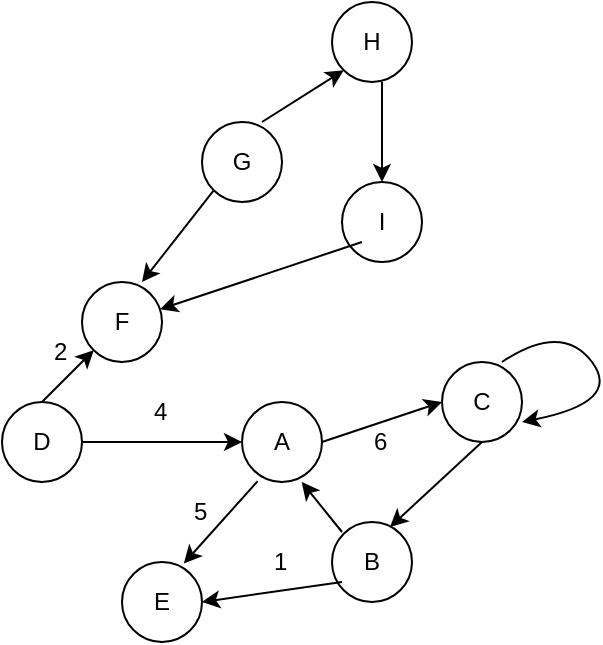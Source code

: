 <mxfile version="24.8.3">
  <diagram name="Page-1" id="7Nb9QOwznVF-yhtZIXX7">
    <mxGraphModel dx="1287" dy="343" grid="1" gridSize="10" guides="1" tooltips="1" connect="1" arrows="1" fold="1" page="1" pageScale="1" pageWidth="850" pageHeight="1100" math="0" shadow="0">
      <root>
        <mxCell id="0" />
        <mxCell id="1" parent="0" />
        <mxCell id="bxaQzscKCaDmCagKF8Ro-1" value="A" style="ellipse;whiteSpace=wrap;html=1;aspect=fixed;" vertex="1" parent="1">
          <mxGeometry x="400" y="320" width="40" height="40" as="geometry" />
        </mxCell>
        <mxCell id="bxaQzscKCaDmCagKF8Ro-2" value="B" style="ellipse;whiteSpace=wrap;html=1;aspect=fixed;" vertex="1" parent="1">
          <mxGeometry x="445" y="380" width="40" height="40" as="geometry" />
        </mxCell>
        <mxCell id="bxaQzscKCaDmCagKF8Ro-3" value="C" style="ellipse;whiteSpace=wrap;html=1;aspect=fixed;" vertex="1" parent="1">
          <mxGeometry x="500" y="300" width="40" height="40" as="geometry" />
        </mxCell>
        <mxCell id="bxaQzscKCaDmCagKF8Ro-5" value="D" style="ellipse;whiteSpace=wrap;html=1;aspect=fixed;" vertex="1" parent="1">
          <mxGeometry x="280" y="320" width="40" height="40" as="geometry" />
        </mxCell>
        <mxCell id="bxaQzscKCaDmCagKF8Ro-6" value="E" style="ellipse;whiteSpace=wrap;html=1;aspect=fixed;" vertex="1" parent="1">
          <mxGeometry x="340" y="400" width="40" height="40" as="geometry" />
        </mxCell>
        <mxCell id="bxaQzscKCaDmCagKF8Ro-7" value="F" style="ellipse;whiteSpace=wrap;html=1;aspect=fixed;" vertex="1" parent="1">
          <mxGeometry x="320" y="260" width="40" height="40" as="geometry" />
        </mxCell>
        <mxCell id="bxaQzscKCaDmCagKF8Ro-15" value="2" style="text;strokeColor=none;fillColor=none;align=left;verticalAlign=middle;spacingLeft=4;spacingRight=4;overflow=hidden;points=[[0,0.5],[1,0.5]];portConstraint=eastwest;rotatable=0;whiteSpace=wrap;html=1;" vertex="1" parent="1">
          <mxGeometry x="300" y="280" width="20" height="30" as="geometry" />
        </mxCell>
        <mxCell id="bxaQzscKCaDmCagKF8Ro-17" value="4&lt;span style=&quot;color: rgba(0, 0, 0, 0); font-family: monospace; font-size: 0px; text-wrap-mode: nowrap;&quot;&gt;%3CmxGraphModel%3E%3Croot%3E%3CmxCell%20id%3D%220%22%2F%3E%3CmxCell%20id%3D%221%22%20parent%3D%220%22%2F%3E%3CmxCell%20id%3D%222%22%20value%3D%222%22%20style%3D%22text%3BstrokeColor%3Dnone%3BfillColor%3Dnone%3Balign%3Dleft%3BverticalAlign%3Dmiddle%3BspacingLeft%3D4%3BspacingRight%3D4%3Boverflow%3Dhidden%3Bpoints%3D%5B%5B0%2C0.5%5D%2C%5B1%2C0.5%5D%5D%3BportConstraint%3Deastwest%3Brotatable%3D0%3BwhiteSpace%3Dwrap%3Bhtml%3D1%3B%22%20vertex%3D%221%22%20parent%3D%221%22%3E%3CmxGeometry%20x%3D%22300%22%20y%3D%22280%22%20width%3D%2220%22%20height%3D%2230%22%20as%3D%22geometry%22%2F%3E%3C%2FmxCell%3E%3C%2Froot%3E%3C%2FmxGraphModel%3E&lt;/span&gt;" style="text;strokeColor=none;fillColor=none;align=left;verticalAlign=middle;spacingLeft=4;spacingRight=4;overflow=hidden;points=[[0,0.5],[1,0.5]];portConstraint=eastwest;rotatable=0;whiteSpace=wrap;html=1;" vertex="1" parent="1">
          <mxGeometry x="350" y="310" width="20" height="30" as="geometry" />
        </mxCell>
        <mxCell id="bxaQzscKCaDmCagKF8Ro-18" value="5" style="text;strokeColor=none;fillColor=none;align=left;verticalAlign=middle;spacingLeft=4;spacingRight=4;overflow=hidden;points=[[0,0.5],[1,0.5]];portConstraint=eastwest;rotatable=0;whiteSpace=wrap;html=1;" vertex="1" parent="1">
          <mxGeometry x="370" y="360" width="20" height="30" as="geometry" />
        </mxCell>
        <mxCell id="bxaQzscKCaDmCagKF8Ro-19" value="6" style="text;strokeColor=none;fillColor=none;align=left;verticalAlign=middle;spacingLeft=4;spacingRight=4;overflow=hidden;points=[[0,0.5],[1,0.5]];portConstraint=eastwest;rotatable=0;whiteSpace=wrap;html=1;" vertex="1" parent="1">
          <mxGeometry x="460" y="325" width="20" height="30" as="geometry" />
        </mxCell>
        <mxCell id="bxaQzscKCaDmCagKF8Ro-20" value="1" style="text;strokeColor=none;fillColor=none;align=left;verticalAlign=middle;spacingLeft=4;spacingRight=4;overflow=hidden;points=[[0,0.5],[1,0.5]];portConstraint=eastwest;rotatable=0;whiteSpace=wrap;html=1;" vertex="1" parent="1">
          <mxGeometry x="410" y="385" width="20" height="30" as="geometry" />
        </mxCell>
        <mxCell id="bxaQzscKCaDmCagKF8Ro-21" value="" style="endArrow=classic;html=1;rounded=0;entryX=0;entryY=1;entryDx=0;entryDy=0;" edge="1" parent="1" target="bxaQzscKCaDmCagKF8Ro-7">
          <mxGeometry width="50" height="50" relative="1" as="geometry">
            <mxPoint x="300" y="320" as="sourcePoint" />
            <mxPoint x="350" y="270" as="targetPoint" />
          </mxGeometry>
        </mxCell>
        <mxCell id="bxaQzscKCaDmCagKF8Ro-22" value="" style="endArrow=classic;html=1;rounded=0;entryX=0;entryY=0.5;entryDx=0;entryDy=0;" edge="1" parent="1" target="bxaQzscKCaDmCagKF8Ro-1">
          <mxGeometry width="50" height="50" relative="1" as="geometry">
            <mxPoint x="320" y="340" as="sourcePoint" />
            <mxPoint x="370" y="290" as="targetPoint" />
          </mxGeometry>
        </mxCell>
        <mxCell id="bxaQzscKCaDmCagKF8Ro-23" value="" style="endArrow=classic;html=1;rounded=0;entryX=0.773;entryY=0.019;entryDx=0;entryDy=0;entryPerimeter=0;exitX=0.196;exitY=0.989;exitDx=0;exitDy=0;exitPerimeter=0;" edge="1" parent="1" source="bxaQzscKCaDmCagKF8Ro-1" target="bxaQzscKCaDmCagKF8Ro-6">
          <mxGeometry width="50" height="50" relative="1" as="geometry">
            <mxPoint x="420" y="360" as="sourcePoint" />
            <mxPoint x="470" y="310" as="targetPoint" />
          </mxGeometry>
        </mxCell>
        <mxCell id="bxaQzscKCaDmCagKF8Ro-25" value="" style="endArrow=classic;html=1;rounded=0;entryX=0;entryY=0.5;entryDx=0;entryDy=0;" edge="1" parent="1" target="bxaQzscKCaDmCagKF8Ro-3">
          <mxGeometry width="50" height="50" relative="1" as="geometry">
            <mxPoint x="440" y="340" as="sourcePoint" />
            <mxPoint x="500" y="330" as="targetPoint" />
          </mxGeometry>
        </mxCell>
        <mxCell id="bxaQzscKCaDmCagKF8Ro-27" value="" style="endArrow=classic;html=1;rounded=0;entryX=1;entryY=0.5;entryDx=0;entryDy=0;" edge="1" parent="1" target="bxaQzscKCaDmCagKF8Ro-6">
          <mxGeometry width="50" height="50" relative="1" as="geometry">
            <mxPoint x="450" y="410" as="sourcePoint" />
            <mxPoint x="500" y="360" as="targetPoint" />
          </mxGeometry>
        </mxCell>
        <mxCell id="bxaQzscKCaDmCagKF8Ro-29" value="" style="endArrow=classic;html=1;rounded=0;entryX=0.725;entryY=0.063;entryDx=0;entryDy=0;entryPerimeter=0;" edge="1" parent="1" target="bxaQzscKCaDmCagKF8Ro-2">
          <mxGeometry width="50" height="50" relative="1" as="geometry">
            <mxPoint x="520" y="340" as="sourcePoint" />
            <mxPoint x="570" y="290" as="targetPoint" />
          </mxGeometry>
        </mxCell>
        <mxCell id="bxaQzscKCaDmCagKF8Ro-30" value="" style="endArrow=classic;html=1;rounded=0;entryX=0.746;entryY=1;entryDx=0;entryDy=0;entryPerimeter=0;" edge="1" parent="1" target="bxaQzscKCaDmCagKF8Ro-1">
          <mxGeometry width="50" height="50" relative="1" as="geometry">
            <mxPoint x="450" y="385" as="sourcePoint" />
            <mxPoint x="500" y="335" as="targetPoint" />
          </mxGeometry>
        </mxCell>
        <mxCell id="bxaQzscKCaDmCagKF8Ro-31" value="G" style="ellipse;whiteSpace=wrap;html=1;aspect=fixed;" vertex="1" parent="1">
          <mxGeometry x="380" y="180" width="40" height="40" as="geometry" />
        </mxCell>
        <mxCell id="bxaQzscKCaDmCagKF8Ro-32" value="I" style="ellipse;whiteSpace=wrap;html=1;aspect=fixed;" vertex="1" parent="1">
          <mxGeometry x="450" y="210" width="40" height="40" as="geometry" />
        </mxCell>
        <mxCell id="bxaQzscKCaDmCagKF8Ro-33" value="H" style="ellipse;whiteSpace=wrap;html=1;aspect=fixed;" vertex="1" parent="1">
          <mxGeometry x="445" y="120" width="40" height="40" as="geometry" />
        </mxCell>
        <mxCell id="bxaQzscKCaDmCagKF8Ro-34" value="" style="endArrow=classic;html=1;rounded=0;entryX=0;entryY=1;entryDx=0;entryDy=0;" edge="1" parent="1" target="bxaQzscKCaDmCagKF8Ro-33">
          <mxGeometry width="50" height="50" relative="1" as="geometry">
            <mxPoint x="410" y="180" as="sourcePoint" />
            <mxPoint x="460" y="130" as="targetPoint" />
          </mxGeometry>
        </mxCell>
        <mxCell id="bxaQzscKCaDmCagKF8Ro-35" value="" style="endArrow=classic;html=1;rounded=0;entryX=0.5;entryY=0;entryDx=0;entryDy=0;" edge="1" parent="1" target="bxaQzscKCaDmCagKF8Ro-32">
          <mxGeometry width="50" height="50" relative="1" as="geometry">
            <mxPoint x="470" y="160" as="sourcePoint" />
            <mxPoint x="520" y="110" as="targetPoint" />
          </mxGeometry>
        </mxCell>
        <mxCell id="bxaQzscKCaDmCagKF8Ro-36" value="" style="endArrow=classic;html=1;rounded=0;exitX=0;exitY=1;exitDx=0;exitDy=0;entryX=0.75;entryY=0;entryDx=0;entryDy=0;entryPerimeter=0;" edge="1" parent="1" source="bxaQzscKCaDmCagKF8Ro-31" target="bxaQzscKCaDmCagKF8Ro-7">
          <mxGeometry width="50" height="50" relative="1" as="geometry">
            <mxPoint x="380" y="280" as="sourcePoint" />
            <mxPoint x="430" y="230" as="targetPoint" />
          </mxGeometry>
        </mxCell>
        <mxCell id="bxaQzscKCaDmCagKF8Ro-37" value="" style="endArrow=classic;html=1;rounded=0;" edge="1" parent="1" target="bxaQzscKCaDmCagKF8Ro-7">
          <mxGeometry width="50" height="50" relative="1" as="geometry">
            <mxPoint x="460" y="240" as="sourcePoint" />
            <mxPoint x="510" y="190" as="targetPoint" />
          </mxGeometry>
        </mxCell>
        <mxCell id="bxaQzscKCaDmCagKF8Ro-39" value="" style="curved=1;endArrow=classic;html=1;rounded=0;entryX=1;entryY=0.75;entryDx=0;entryDy=0;entryPerimeter=0;" edge="1" parent="1" target="bxaQzscKCaDmCagKF8Ro-3">
          <mxGeometry width="50" height="50" relative="1" as="geometry">
            <mxPoint x="530" y="300" as="sourcePoint" />
            <mxPoint x="580" y="250" as="targetPoint" />
            <Array as="points">
              <mxPoint x="560" y="280" />
              <mxPoint x="590" y="320" />
            </Array>
          </mxGeometry>
        </mxCell>
      </root>
    </mxGraphModel>
  </diagram>
</mxfile>
